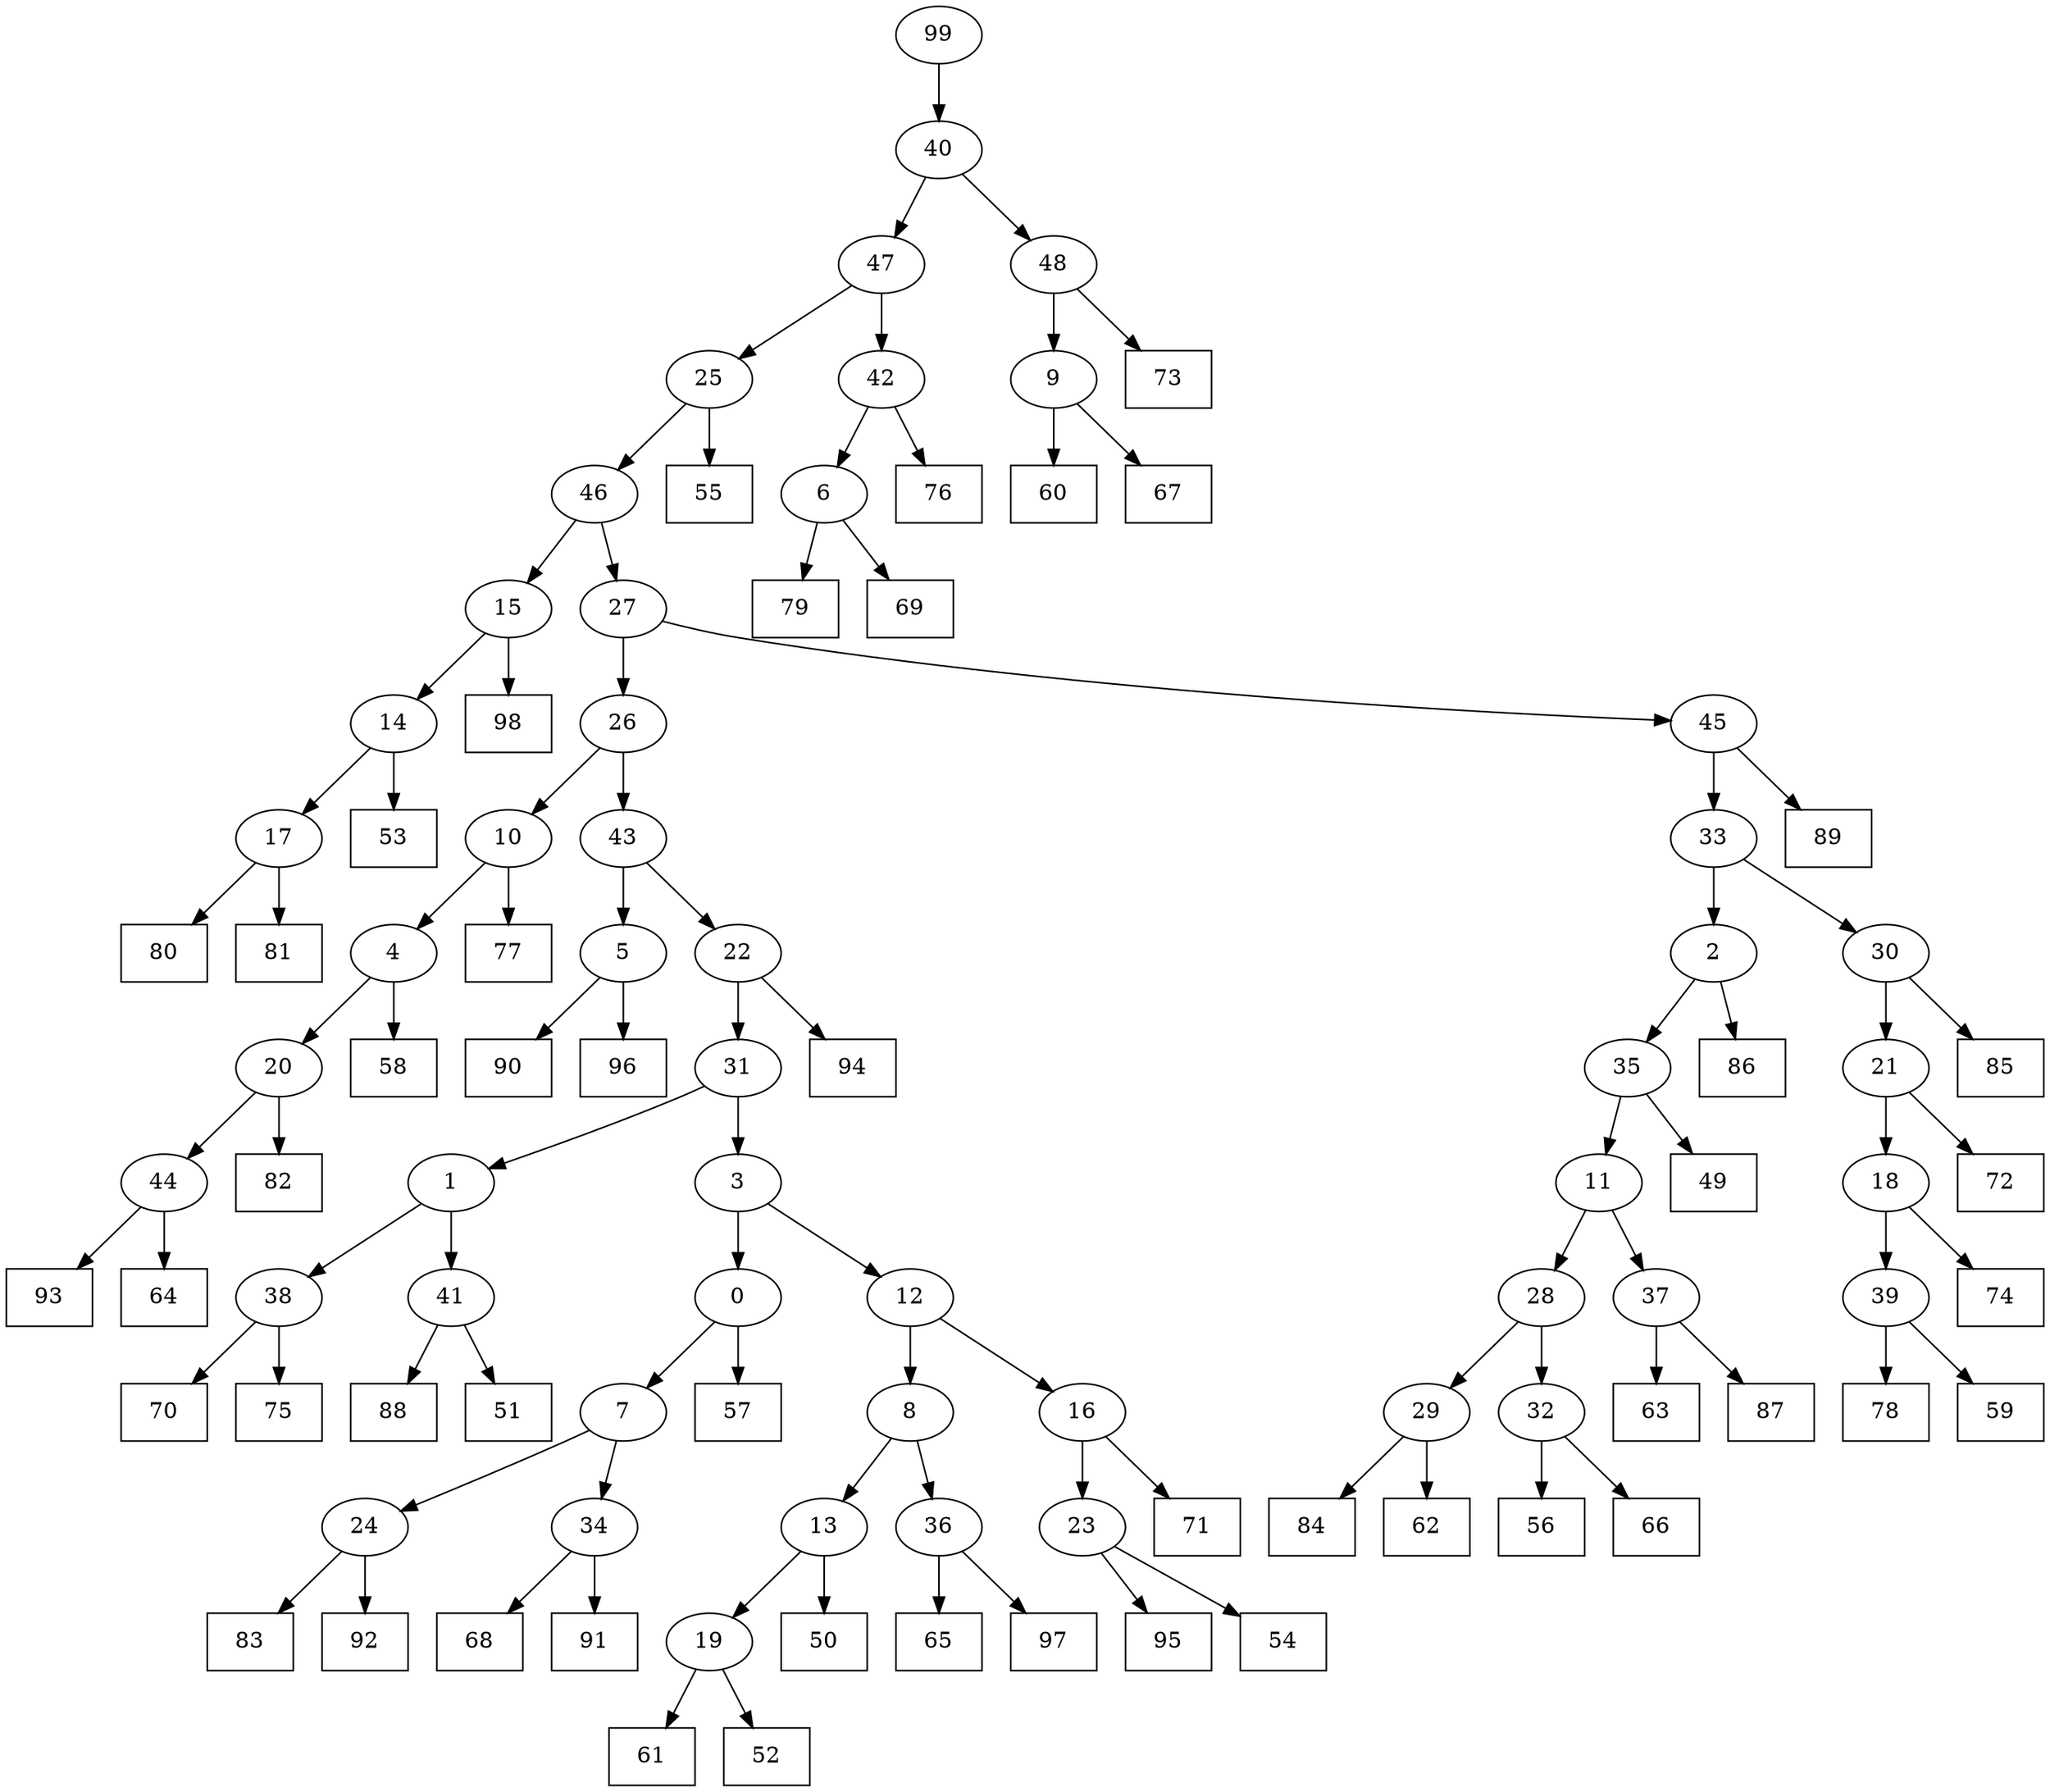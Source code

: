 digraph G {
0[label="0"];
1[label="1"];
2[label="2"];
3[label="3"];
4[label="4"];
5[label="5"];
6[label="6"];
7[label="7"];
8[label="8"];
9[label="9"];
10[label="10"];
11[label="11"];
12[label="12"];
13[label="13"];
14[label="14"];
15[label="15"];
16[label="16"];
17[label="17"];
18[label="18"];
19[label="19"];
20[label="20"];
21[label="21"];
22[label="22"];
23[label="23"];
24[label="24"];
25[label="25"];
26[label="26"];
27[label="27"];
28[label="28"];
29[label="29"];
30[label="30"];
31[label="31"];
32[label="32"];
33[label="33"];
34[label="34"];
35[label="35"];
36[label="36"];
37[label="37"];
38[label="38"];
39[label="39"];
40[label="40"];
41[label="41"];
42[label="42"];
43[label="43"];
44[label="44"];
45[label="45"];
46[label="46"];
47[label="47"];
48[label="48"];
49[shape=box,label="80"];
50[shape=box,label="68"];
51[shape=box,label="76"];
52[shape=box,label="56"];
53[shape=box,label="63"];
54[shape=box,label="83"];
55[shape=box,label="88"];
56[shape=box,label="79"];
57[shape=box,label="86"];
58[shape=box,label="69"];
59[shape=box,label="70"];
60[shape=box,label="55"];
61[shape=box,label="75"];
62[shape=box,label="60"];
63[shape=box,label="85"];
64[shape=box,label="84"];
65[shape=box,label="57"];
66[shape=box,label="98"];
67[shape=box,label="73"];
68[shape=box,label="81"];
69[shape=box,label="65"];
70[shape=box,label="71"];
71[shape=box,label="89"];
72[shape=box,label="74"];
73[shape=box,label="97"];
74[shape=box,label="66"];
75[shape=box,label="91"];
76[shape=box,label="61"];
77[shape=box,label="53"];
78[shape=box,label="95"];
79[shape=box,label="93"];
80[shape=box,label="90"];
81[shape=box,label="58"];
82[shape=box,label="78"];
83[shape=box,label="50"];
84[shape=box,label="94"];
85[shape=box,label="67"];
86[shape=box,label="77"];
87[shape=box,label="62"];
88[shape=box,label="72"];
89[shape=box,label="92"];
90[shape=box,label="51"];
91[shape=box,label="59"];
92[shape=box,label="49"];
93[shape=box,label="64"];
94[shape=box,label="54"];
95[shape=box,label="52"];
96[shape=box,label="87"];
97[shape=box,label="82"];
98[shape=box,label="96"];
99[label="99"];
37->53 ;
27->26 ;
18->72 ;
13->83 ;
42->51 ;
25->60 ;
9->62 ;
36->73 ;
9->85 ;
6->58 ;
32->52 ;
6->56 ;
46->27 ;
11->37 ;
0->65 ;
44->93 ;
24->89 ;
20->97 ;
38->59 ;
5->80 ;
47->25 ;
99->40 ;
17->68 ;
38->61 ;
41->90 ;
43->22 ;
40->47 ;
30->63 ;
23->78 ;
3->0 ;
4->20 ;
1->41 ;
47->42 ;
42->6 ;
29->87 ;
21->88 ;
10->4 ;
4->81 ;
10->86 ;
33->2 ;
25->46 ;
22->31 ;
48->9 ;
17->49 ;
5->98 ;
0->7 ;
39->82 ;
7->24 ;
24->54 ;
22->84 ;
2->57 ;
28->32 ;
46->15 ;
15->66 ;
26->10 ;
2->35 ;
35->11 ;
48->67 ;
31->1 ;
1->38 ;
34->50 ;
36->69 ;
44->79 ;
16->23 ;
23->94 ;
32->74 ;
12->16 ;
35->92 ;
7->34 ;
34->75 ;
19->95 ;
11->28 ;
14->77 ;
12->8 ;
8->36 ;
37->96 ;
45->71 ;
14->17 ;
28->29 ;
29->64 ;
15->14 ;
26->43 ;
43->5 ;
16->70 ;
19->76 ;
21->18 ;
39->91 ;
18->39 ;
30->21 ;
40->48 ;
33->30 ;
41->55 ;
8->13 ;
20->44 ;
27->45 ;
45->33 ;
13->19 ;
31->3 ;
3->12 ;
}
